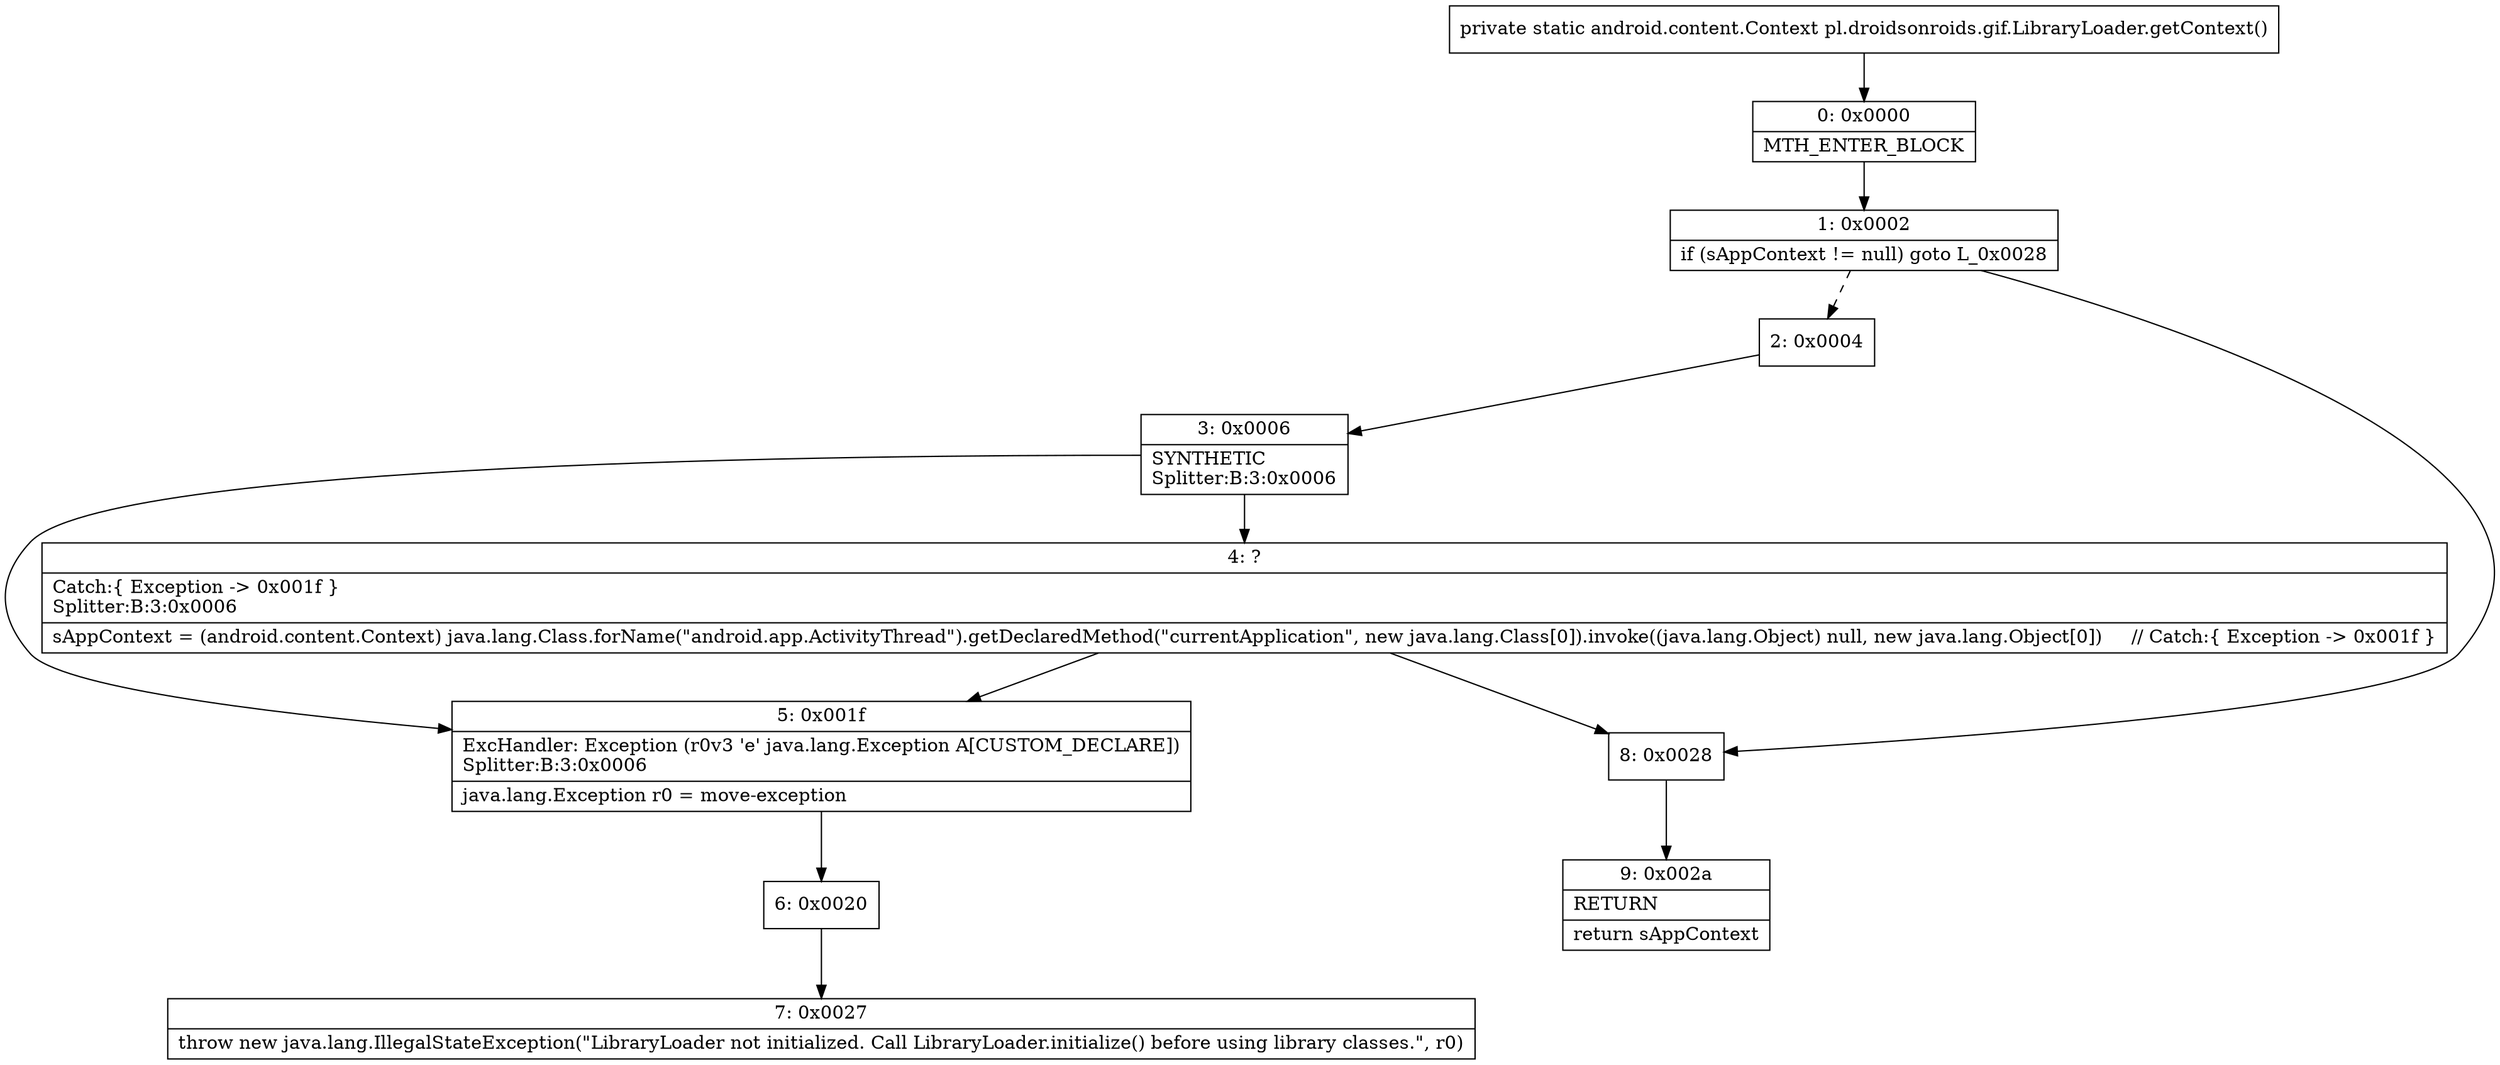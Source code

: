 digraph "CFG forpl.droidsonroids.gif.LibraryLoader.getContext()Landroid\/content\/Context;" {
Node_0 [shape=record,label="{0\:\ 0x0000|MTH_ENTER_BLOCK\l}"];
Node_1 [shape=record,label="{1\:\ 0x0002|if (sAppContext != null) goto L_0x0028\l}"];
Node_2 [shape=record,label="{2\:\ 0x0004}"];
Node_3 [shape=record,label="{3\:\ 0x0006|SYNTHETIC\lSplitter:B:3:0x0006\l}"];
Node_4 [shape=record,label="{4\:\ ?|Catch:\{ Exception \-\> 0x001f \}\lSplitter:B:3:0x0006\l|sAppContext = (android.content.Context) java.lang.Class.forName(\"android.app.ActivityThread\").getDeclaredMethod(\"currentApplication\", new java.lang.Class[0]).invoke((java.lang.Object) null, new java.lang.Object[0])     \/\/ Catch:\{ Exception \-\> 0x001f \}\l}"];
Node_5 [shape=record,label="{5\:\ 0x001f|ExcHandler: Exception (r0v3 'e' java.lang.Exception A[CUSTOM_DECLARE])\lSplitter:B:3:0x0006\l|java.lang.Exception r0 = move\-exception\l}"];
Node_6 [shape=record,label="{6\:\ 0x0020}"];
Node_7 [shape=record,label="{7\:\ 0x0027|throw new java.lang.IllegalStateException(\"LibraryLoader not initialized. Call LibraryLoader.initialize() before using library classes.\", r0)\l}"];
Node_8 [shape=record,label="{8\:\ 0x0028}"];
Node_9 [shape=record,label="{9\:\ 0x002a|RETURN\l|return sAppContext\l}"];
MethodNode[shape=record,label="{private static android.content.Context pl.droidsonroids.gif.LibraryLoader.getContext() }"];
MethodNode -> Node_0;
Node_0 -> Node_1;
Node_1 -> Node_2[style=dashed];
Node_1 -> Node_8;
Node_2 -> Node_3;
Node_3 -> Node_4;
Node_3 -> Node_5;
Node_4 -> Node_5;
Node_4 -> Node_8;
Node_5 -> Node_6;
Node_6 -> Node_7;
Node_8 -> Node_9;
}

